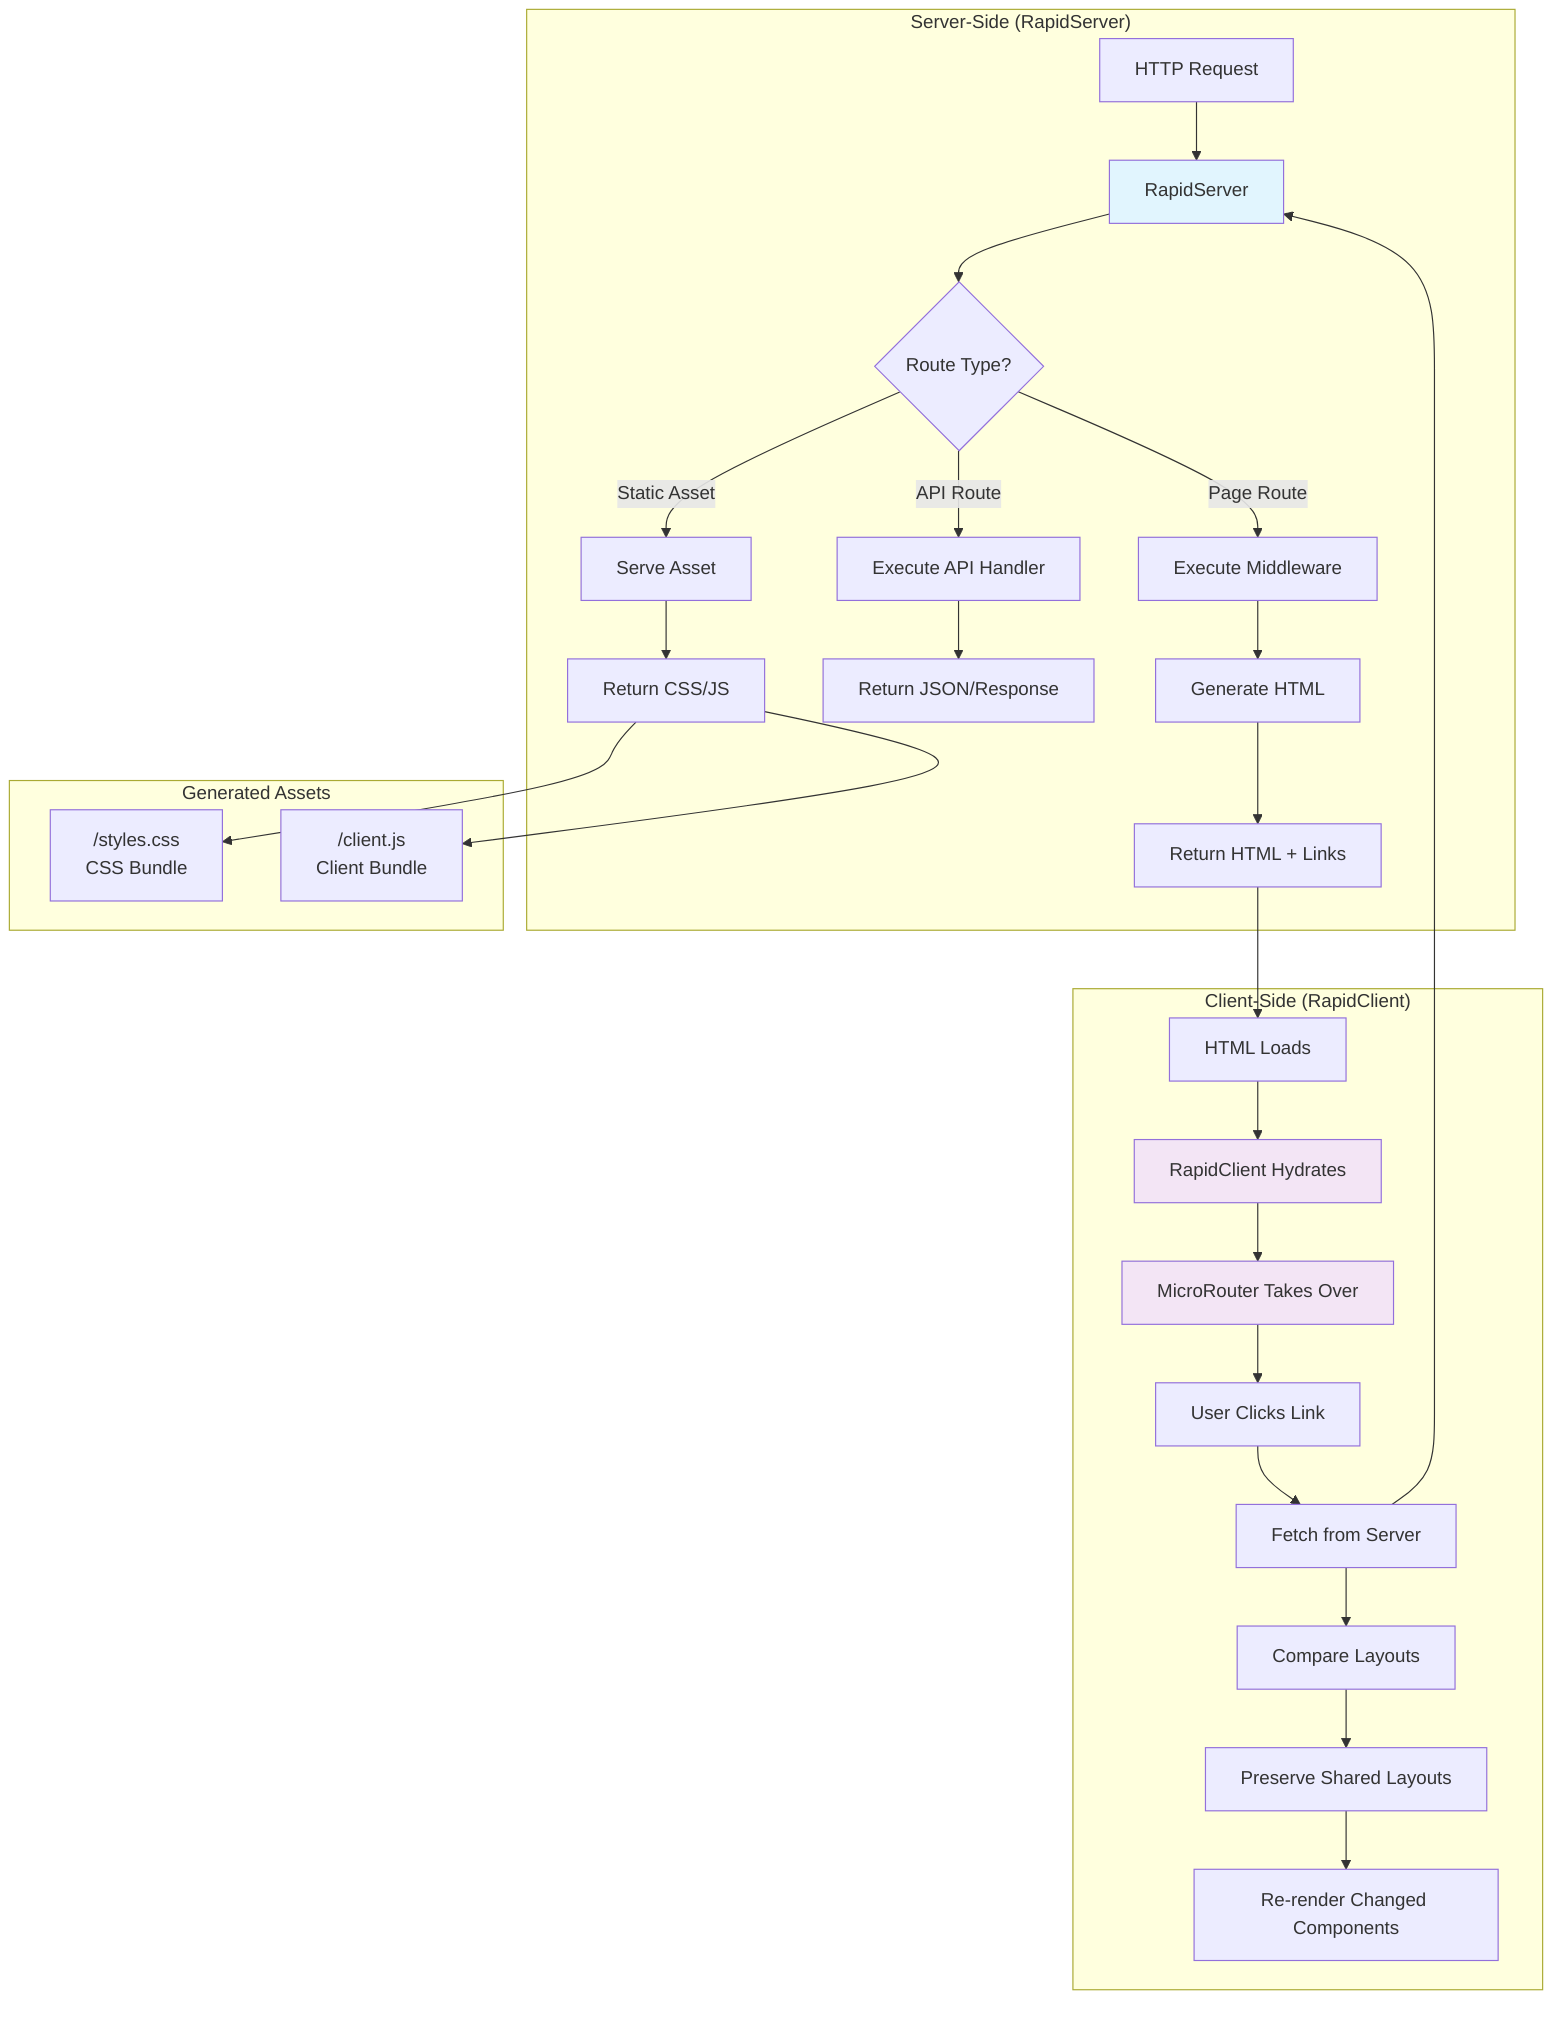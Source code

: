 graph TB
    subgraph "Server-Side (RapidServer)"
        A[HTTP Request] --> B[RapidServer]
        B --> C{Route Type?}
        C -->|Page Route| D[Execute Middleware]
        C -->|API Route| E[Execute API Handler]
        C -->|Static Asset| F[Serve Asset]
        D --> G[Generate HTML]
        G --> H[Return HTML + Links]
        E --> I[Return JSON/Response]
        F --> J[Return CSS/JS]
    end
    
    subgraph "Client-Side (RapidClient)"
        K[HTML Loads] --> L[RapidClient Hydrates]
        L --> M[MicroRouter Takes Over]
        M --> N[User Clicks Link]
        N --> O[Fetch from Server]
        O --> P[Compare Layouts]
        P --> Q[Preserve Shared Layouts]
        Q --> R[Re-render Changed Components]
    end
    
    subgraph "Generated Assets"
        S["/styles.css<br/>CSS Bundle"]
        T["/client.js<br/>Client Bundle"]
    end
    
    H --> K
    J --> S
    J --> T
    O --> B
    
    style B fill:#e1f5fe
    style L fill:#f3e5f5
    style M fill:#f3e5f5